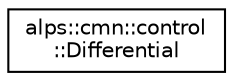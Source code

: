 digraph "クラス階層図"
{
 // LATEX_PDF_SIZE
  edge [fontname="Helvetica",fontsize="10",labelfontname="Helvetica",labelfontsize="10"];
  node [fontname="Helvetica",fontsize="10",shape=record];
  rankdir="LR";
  Node0 [label="alps::cmn::control\l::Differential",height=0.2,width=0.4,color="black", fillcolor="white", style="filled",URL="$classalps_1_1cmn_1_1control_1_1_differential.html",tooltip="近似微分器"];
}
